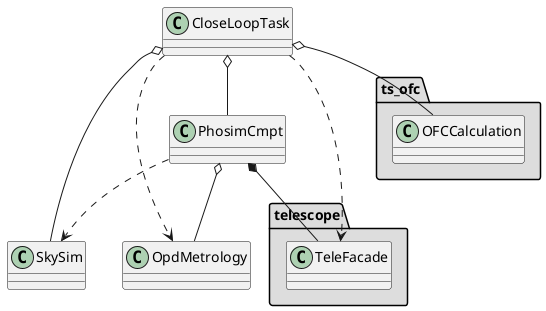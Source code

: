 @startuml
package "telescope" #DDDDDD {
  class TeleFacade
}

package "ts_ofc" #DDDDDD {
  class OFCCalculation
}

PhosimCmpt ..> SkySim
PhosimCmpt o-- OpdMetrology
PhosimCmpt *-- TeleFacade
CloseLoopTask o-- SkySim
CloseLoopTask o-- OFCCalculation
CloseLoopTask o-- PhosimCmpt
CloseLoopTask ..> TeleFacade
CloseLoopTask ..> OpdMetrology
@enduml
